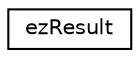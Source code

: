 digraph "Graphical Class Hierarchy"
{
 // LATEX_PDF_SIZE
  edge [fontname="Helvetica",fontsize="10",labelfontname="Helvetica",labelfontsize="10"];
  node [fontname="Helvetica",fontsize="10",shape=record];
  rankdir="LR";
  Node0 [label="ezResult",height=0.2,width=0.4,color="black", fillcolor="white", style="filled",URL="$d4/da9/structez_result.htm",tooltip="Default enum for returning failure or success, instead of using a bool."];
}
